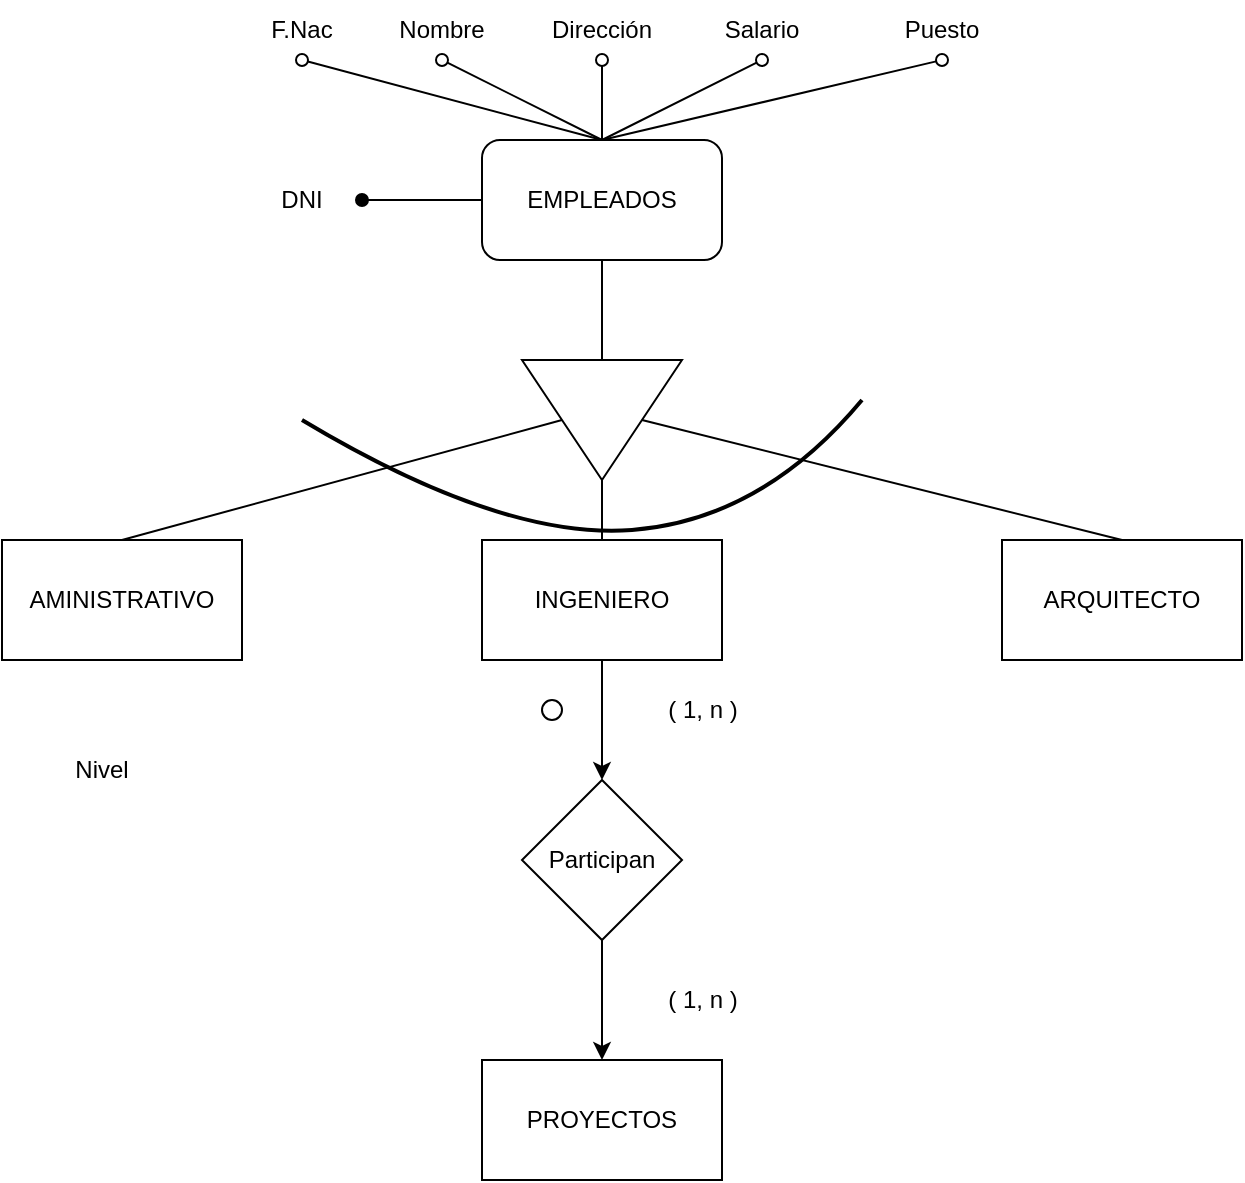 <mxfile version="20.3.7" type="github">
  <diagram id="R2lEEEUBdFMjLlhIrx00" name="Page-1">
    <mxGraphModel dx="872" dy="490" grid="1" gridSize="10" guides="1" tooltips="1" connect="1" arrows="1" fold="1" page="1" pageScale="1" pageWidth="850" pageHeight="1100" math="0" shadow="0" extFonts="Permanent Marker^https://fonts.googleapis.com/css?family=Permanent+Marker">
      <root>
        <mxCell id="0" />
        <mxCell id="1" parent="0" />
        <mxCell id="dapb8UppqsjJf3CafIkM-14" style="rounded=0;orthogonalLoop=1;jettySize=auto;html=1;exitX=0.5;exitY=1;exitDx=0;exitDy=0;entryX=0;entryY=0.5;entryDx=0;entryDy=0;endArrow=none;endFill=0;" parent="1" source="dapb8UppqsjJf3CafIkM-5" target="dapb8UppqsjJf3CafIkM-10" edge="1">
          <mxGeometry relative="1" as="geometry" />
        </mxCell>
        <mxCell id="dapb8UppqsjJf3CafIkM-30" style="edgeStyle=none;rounded=0;orthogonalLoop=1;jettySize=auto;html=1;exitX=0;exitY=0.5;exitDx=0;exitDy=0;entryX=1;entryY=0.5;entryDx=0;entryDy=0;startArrow=none;startFill=0;endArrow=oval;endFill=1;" parent="1" source="dapb8UppqsjJf3CafIkM-5" target="dapb8UppqsjJf3CafIkM-17" edge="1">
          <mxGeometry relative="1" as="geometry" />
        </mxCell>
        <mxCell id="dapb8UppqsjJf3CafIkM-32" style="edgeStyle=none;rounded=0;orthogonalLoop=1;jettySize=auto;html=1;exitX=0.5;exitY=0;exitDx=0;exitDy=0;entryX=0.5;entryY=1;entryDx=0;entryDy=0;startArrow=none;startFill=0;endArrow=oval;endFill=0;" parent="1" source="dapb8UppqsjJf3CafIkM-5" target="dapb8UppqsjJf3CafIkM-19" edge="1">
          <mxGeometry relative="1" as="geometry" />
        </mxCell>
        <mxCell id="dapb8UppqsjJf3CafIkM-33" style="edgeStyle=none;rounded=0;orthogonalLoop=1;jettySize=auto;html=1;exitX=0.5;exitY=0;exitDx=0;exitDy=0;entryX=0.5;entryY=1;entryDx=0;entryDy=0;startArrow=none;startFill=0;endArrow=oval;endFill=0;" parent="1" source="dapb8UppqsjJf3CafIkM-5" target="dapb8UppqsjJf3CafIkM-16" edge="1">
          <mxGeometry relative="1" as="geometry" />
        </mxCell>
        <mxCell id="dapb8UppqsjJf3CafIkM-34" style="edgeStyle=none;rounded=0;orthogonalLoop=1;jettySize=auto;html=1;exitX=0.5;exitY=0;exitDx=0;exitDy=0;entryX=0.5;entryY=1;entryDx=0;entryDy=0;startArrow=none;startFill=0;endArrow=oval;endFill=0;" parent="1" source="dapb8UppqsjJf3CafIkM-5" target="dapb8UppqsjJf3CafIkM-18" edge="1">
          <mxGeometry relative="1" as="geometry" />
        </mxCell>
        <mxCell id="dapb8UppqsjJf3CafIkM-35" style="edgeStyle=none;rounded=0;orthogonalLoop=1;jettySize=auto;html=1;exitX=0.5;exitY=0;exitDx=0;exitDy=0;entryX=0.5;entryY=1;entryDx=0;entryDy=0;startArrow=none;startFill=0;endArrow=oval;endFill=0;" parent="1" source="dapb8UppqsjJf3CafIkM-5" target="dapb8UppqsjJf3CafIkM-20" edge="1">
          <mxGeometry relative="1" as="geometry" />
        </mxCell>
        <mxCell id="dapb8UppqsjJf3CafIkM-36" style="edgeStyle=none;rounded=0;orthogonalLoop=1;jettySize=auto;html=1;exitX=0.5;exitY=0;exitDx=0;exitDy=0;entryX=0.5;entryY=1;entryDx=0;entryDy=0;startArrow=none;startFill=0;endArrow=oval;endFill=0;" parent="1" source="dapb8UppqsjJf3CafIkM-5" target="dapb8UppqsjJf3CafIkM-22" edge="1">
          <mxGeometry relative="1" as="geometry" />
        </mxCell>
        <mxCell id="dapb8UppqsjJf3CafIkM-5" value="EMPLEADOS" style="rounded=1;whiteSpace=wrap;html=1;" parent="1" vertex="1">
          <mxGeometry x="350" y="170" width="120" height="60" as="geometry" />
        </mxCell>
        <mxCell id="AZYDAux8BNC2WzEdbDc_-2" style="edgeStyle=orthogonalEdgeStyle;rounded=0;orthogonalLoop=1;jettySize=auto;html=1;exitX=0.5;exitY=1;exitDx=0;exitDy=0;entryX=0.5;entryY=0;entryDx=0;entryDy=0;" edge="1" parent="1" source="dapb8UppqsjJf3CafIkM-7" target="AZYDAux8BNC2WzEdbDc_-1">
          <mxGeometry relative="1" as="geometry" />
        </mxCell>
        <mxCell id="dapb8UppqsjJf3CafIkM-7" value="INGENIERO" style="rounded=0;whiteSpace=wrap;html=1;" parent="1" vertex="1">
          <mxGeometry x="350" y="370" width="120" height="60" as="geometry" />
        </mxCell>
        <mxCell id="dapb8UppqsjJf3CafIkM-8" value="AMINISTRATIVO" style="rounded=0;whiteSpace=wrap;html=1;" parent="1" vertex="1">
          <mxGeometry x="110" y="370" width="120" height="60" as="geometry" />
        </mxCell>
        <mxCell id="dapb8UppqsjJf3CafIkM-9" value="ARQUITECTO" style="rounded=0;whiteSpace=wrap;html=1;" parent="1" vertex="1">
          <mxGeometry x="610" y="370" width="120" height="60" as="geometry" />
        </mxCell>
        <mxCell id="dapb8UppqsjJf3CafIkM-11" style="rounded=0;orthogonalLoop=1;jettySize=auto;html=1;exitX=0.5;exitY=0;exitDx=0;exitDy=0;entryX=0.5;entryY=0;entryDx=0;entryDy=0;endArrow=none;endFill=0;" parent="1" source="dapb8UppqsjJf3CafIkM-10" target="dapb8UppqsjJf3CafIkM-9" edge="1">
          <mxGeometry relative="1" as="geometry" />
        </mxCell>
        <mxCell id="dapb8UppqsjJf3CafIkM-12" style="rounded=0;orthogonalLoop=1;jettySize=auto;html=1;exitX=0.5;exitY=1;exitDx=0;exitDy=0;entryX=0.5;entryY=0;entryDx=0;entryDy=0;endArrow=none;endFill=0;" parent="1" source="dapb8UppqsjJf3CafIkM-10" target="dapb8UppqsjJf3CafIkM-8" edge="1">
          <mxGeometry relative="1" as="geometry" />
        </mxCell>
        <mxCell id="dapb8UppqsjJf3CafIkM-13" style="rounded=0;orthogonalLoop=1;jettySize=auto;html=1;exitX=1;exitY=0.5;exitDx=0;exitDy=0;entryX=0.5;entryY=0;entryDx=0;entryDy=0;endArrow=none;endFill=0;" parent="1" source="dapb8UppqsjJf3CafIkM-10" target="dapb8UppqsjJf3CafIkM-7" edge="1">
          <mxGeometry relative="1" as="geometry" />
        </mxCell>
        <mxCell id="dapb8UppqsjJf3CafIkM-10" value="" style="triangle;whiteSpace=wrap;html=1;rotation=90;" parent="1" vertex="1">
          <mxGeometry x="380" y="270" width="60" height="80" as="geometry" />
        </mxCell>
        <mxCell id="dapb8UppqsjJf3CafIkM-16" value="Nombre" style="text;html=1;strokeColor=none;fillColor=none;align=center;verticalAlign=middle;whiteSpace=wrap;rounded=0;" parent="1" vertex="1">
          <mxGeometry x="300" y="100" width="60" height="30" as="geometry" />
        </mxCell>
        <mxCell id="dapb8UppqsjJf3CafIkM-17" value="DNI" style="text;html=1;strokeColor=none;fillColor=none;align=center;verticalAlign=middle;whiteSpace=wrap;rounded=0;" parent="1" vertex="1">
          <mxGeometry x="230" y="185" width="60" height="30" as="geometry" />
        </mxCell>
        <mxCell id="dapb8UppqsjJf3CafIkM-18" value="&lt;div&gt;Dirección&lt;/div&gt;" style="text;html=1;strokeColor=none;fillColor=none;align=center;verticalAlign=middle;whiteSpace=wrap;rounded=0;" parent="1" vertex="1">
          <mxGeometry x="380" y="100" width="60" height="30" as="geometry" />
        </mxCell>
        <mxCell id="dapb8UppqsjJf3CafIkM-19" value="&lt;div&gt;F.Nac&lt;/div&gt;" style="text;html=1;strokeColor=none;fillColor=none;align=center;verticalAlign=middle;whiteSpace=wrap;rounded=0;" parent="1" vertex="1">
          <mxGeometry x="230" y="100" width="60" height="30" as="geometry" />
        </mxCell>
        <mxCell id="dapb8UppqsjJf3CafIkM-20" value="Salario" style="text;html=1;strokeColor=none;fillColor=none;align=center;verticalAlign=middle;whiteSpace=wrap;rounded=0;" parent="1" vertex="1">
          <mxGeometry x="460" y="100" width="60" height="30" as="geometry" />
        </mxCell>
        <mxCell id="dapb8UppqsjJf3CafIkM-22" value="&lt;div&gt;Puesto&lt;/div&gt;" style="text;html=1;strokeColor=none;fillColor=none;align=center;verticalAlign=middle;whiteSpace=wrap;rounded=0;" parent="1" vertex="1">
          <mxGeometry x="550" y="100" width="60" height="30" as="geometry" />
        </mxCell>
        <mxCell id="dapb8UppqsjJf3CafIkM-37" value="" style="curved=1;endArrow=none;html=1;rounded=0;endFill=0;strokeWidth=2;" parent="1" edge="1">
          <mxGeometry width="50" height="50" relative="1" as="geometry">
            <mxPoint x="260" y="310" as="sourcePoint" />
            <mxPoint x="540" y="300" as="targetPoint" />
            <Array as="points">
              <mxPoint x="360" y="370" />
              <mxPoint x="490" y="360" />
            </Array>
          </mxGeometry>
        </mxCell>
        <mxCell id="dapb8UppqsjJf3CafIkM-39" value="Nivel" style="text;html=1;strokeColor=none;fillColor=none;align=center;verticalAlign=middle;whiteSpace=wrap;rounded=0;" parent="1" vertex="1">
          <mxGeometry x="130" y="470" width="60" height="30" as="geometry" />
        </mxCell>
        <mxCell id="dapb8UppqsjJf3CafIkM-40" value="" style="ellipse;whiteSpace=wrap;html=1;aspect=fixed;" parent="1" vertex="1">
          <mxGeometry x="380" y="450" width="10" height="10" as="geometry" />
        </mxCell>
        <mxCell id="AZYDAux8BNC2WzEdbDc_-4" style="edgeStyle=orthogonalEdgeStyle;rounded=0;orthogonalLoop=1;jettySize=auto;html=1;exitX=0.5;exitY=1;exitDx=0;exitDy=0;entryX=0.5;entryY=0;entryDx=0;entryDy=0;" edge="1" parent="1" source="AZYDAux8BNC2WzEdbDc_-1" target="AZYDAux8BNC2WzEdbDc_-3">
          <mxGeometry relative="1" as="geometry" />
        </mxCell>
        <mxCell id="AZYDAux8BNC2WzEdbDc_-1" value="Participan" style="rhombus;whiteSpace=wrap;html=1;" vertex="1" parent="1">
          <mxGeometry x="370" y="490" width="80" height="80" as="geometry" />
        </mxCell>
        <mxCell id="AZYDAux8BNC2WzEdbDc_-3" value="PROYECTOS" style="rounded=0;whiteSpace=wrap;html=1;" vertex="1" parent="1">
          <mxGeometry x="350" y="630" width="120" height="60" as="geometry" />
        </mxCell>
        <mxCell id="AZYDAux8BNC2WzEdbDc_-5" value="&lt;div&gt;( 1, n )&lt;/div&gt;" style="text;html=1;align=center;verticalAlign=middle;resizable=0;points=[];autosize=1;strokeColor=none;fillColor=none;" vertex="1" parent="1">
          <mxGeometry x="430" y="585" width="60" height="30" as="geometry" />
        </mxCell>
        <mxCell id="AZYDAux8BNC2WzEdbDc_-6" value="&lt;div&gt;( 1, n )&lt;/div&gt;" style="text;html=1;align=center;verticalAlign=middle;resizable=0;points=[];autosize=1;strokeColor=none;fillColor=none;" vertex="1" parent="1">
          <mxGeometry x="430" y="440" width="60" height="30" as="geometry" />
        </mxCell>
      </root>
    </mxGraphModel>
  </diagram>
</mxfile>
